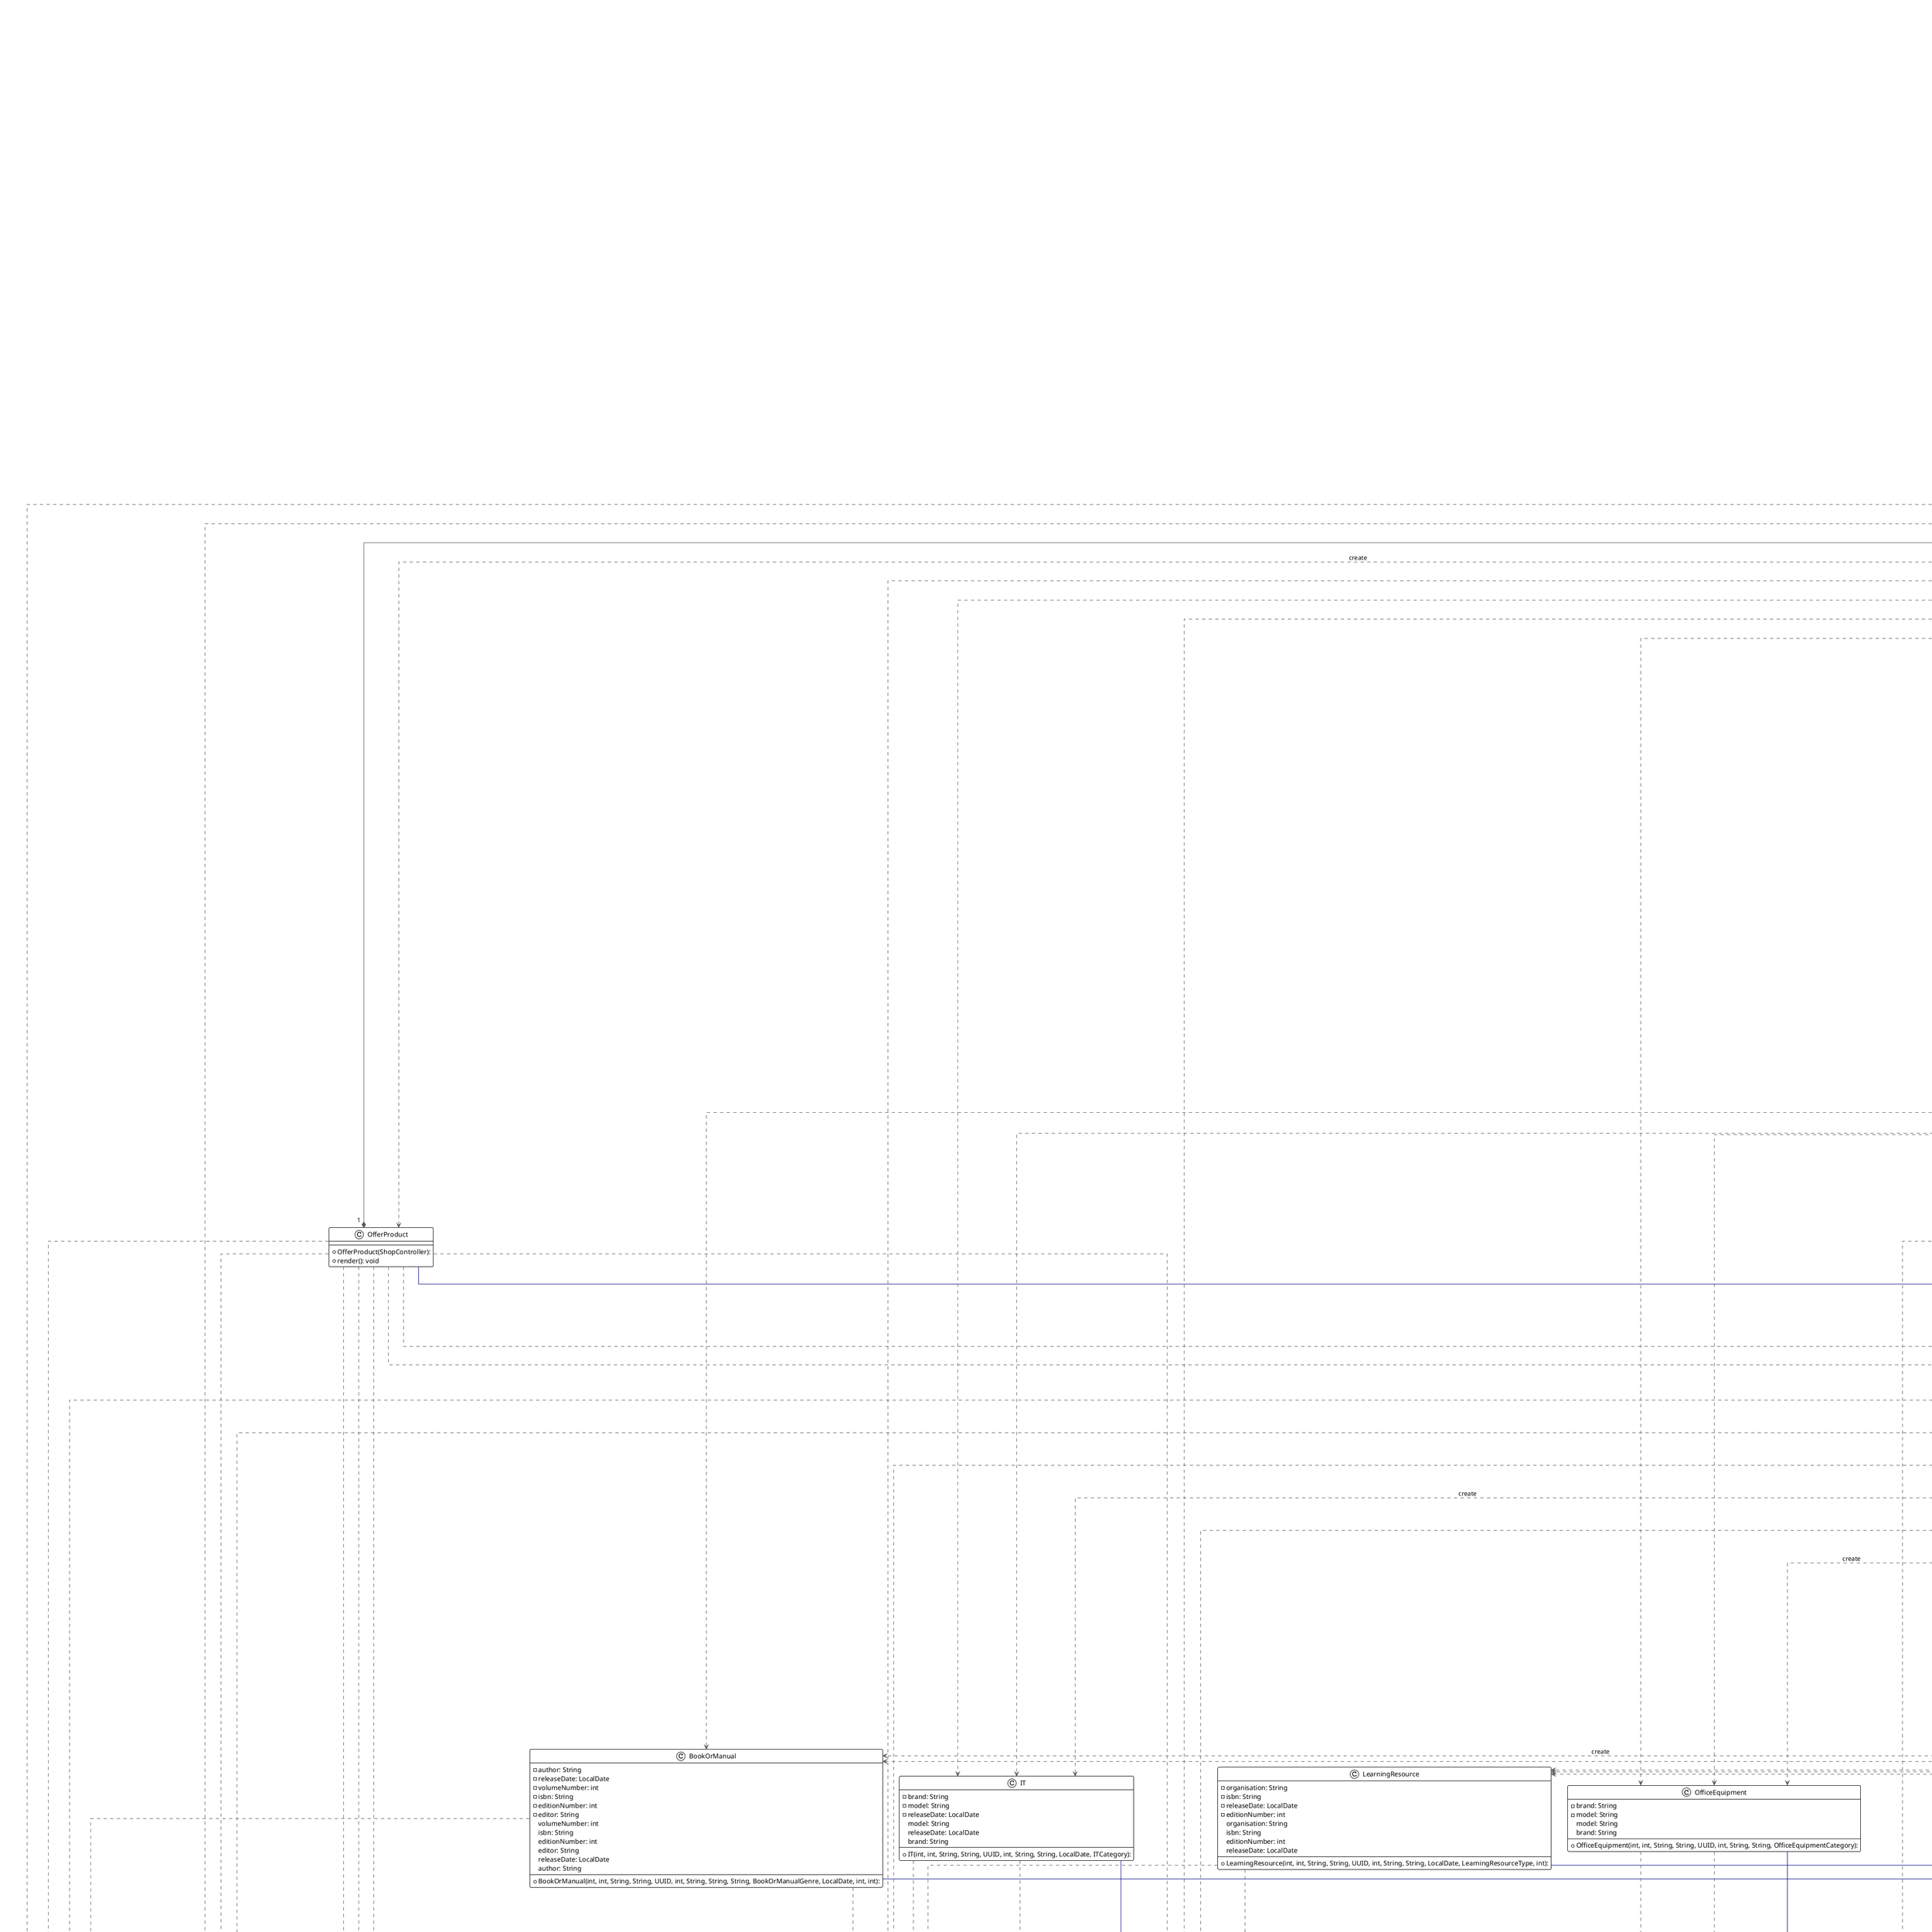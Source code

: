 @startuml

!theme plain
top to bottom direction
skinparam linetype ortho

class AccountCreationOptions {
  + AccountCreationOptions(AuthenticationController): 
  + render(): void
}
class AuthenticationController {
  + AuthenticationController(ViewRenderer, AuthenticationModel): 
  + isCorrectPassword(UUID, String): boolean
  + handleAccountCreationOptions(): void
  + loginSeller(String, String): OperationResult
  + handleLogin(): void
  + loginBuyer(String, String): OperationResult
  + quitApplication(): void
  + handleSellerCreation(): void
  + createNewBuyer(String, String, String, String, String, String, String): OperationResult
  + handleBuyerCreation(): void
  + createNewSeller(String, String, String, String, String): OperationResult
}
class AuthenticationModel {
  + AuthenticationModel(Database): 
  + isBuyerNameAvailable(String): boolean
  + registerNewBuyer(String, String, String, String, String, String, String): OperationResult
  + authenticateBuyer(String, String): OperationResult
  + isSellerNameAvailable(String): boolean
  + authenticateSeller(String, String): OperationResult
  + registerNewSeller(String, String, String, String, String): OperationResult
  + isCorrectPassword(UUID, String): boolean
}
class BookOrManual {
  + BookOrManual(int, int, String, String, UUID, int, String, String, String, BookOrManualGenre, LocalDate, int, int): 
  - author: String
  - releaseDate: LocalDate
  - volumeNumber: int
  - isbn: String
  - editionNumber: int
  - editor: String
   volumeNumber: int
   isbn: String
   editionNumber: int
   editor: String
   releaseDate: LocalDate
   author: String
}
class BookOrManualDisplay {
  + BookOrManualDisplay(UUID, ShopController): 
  + render(): void
}
enum BookOrManualGenre << enumeration >> {
  - BookOrManualGenre(String): 
  + valueOf(String): BookOrManualGenre
  + values(): BookOrManualGenre[]
  + toString(): String
}
class Buyer {
  + Buyer(String, int, String, String, String, String, String, int): 
  - lastName: String
  - firstName: String
  - username: String
  - fidelityPoints: int
   firstName: String
   lastName: String
   username: String
   fidelityPoints: int
}
class BuyerCreationForm {
  + BuyerCreationForm(AuthenticationController): 
  + render(): void
}
class BuyerMenu {
  + BuyerMenu(ProfileController, ShopController, TicketController): 
  + render(): void
}
class BuyerOrdersMenu {
  + BuyerOrdersMenu(ShopController, ProfileController): 
  + render(): void
  - displayOrder(Order): void
  - displayBuyerOrderActions(Order): void
}
class BuyerProfile {
  + BuyerProfile(ProfileController, AuthenticationController): 
  + render(): void
}
class BuyersDisplay {
  + BuyersDisplay(ProfileController, List<Buyer>): 
  + render(): void
}
class Cart {
  + Cart(ShopController): 
  + render(): void
}
class CartProduct {
  + CartProduct(UUID, UUID, int): 
  - productId: UUID
  - buyerId: UUID
  - quantity: int
   productId: UUID
   quantity: int
   buyerId: UUID
}
class Client {
  + Client(): 
  + main(String[]): void
}
class ClientTest {
  + ClientTest(): 
  + testMethod(): void
}
enum DataMap << enumeration >> {
  - DataMap(String): 
  - filename: String
  + valueOf(String): DataMap
  + values(): DataMap[]
   filename: String
}
interface Database << interface >> {
  + add(DataMap, List<T>): boolean
  + update(DataMap, Consumer<T>, Predicate<T>): boolean
  + update(DataMap, Consumer<T>, UUID): boolean
  + add(DataMap, T): boolean
  + get(DataMap, Predicate<T>): List<T>
  + remove(DataMap, UUID): boolean
  + remove(DataMap, Predicate<T>): boolean
  + get(DataMap, UUID): T
}
class DatabaseObject {
  + DatabaseObject(): 
  - id: UUID
  + equals(Object): boolean
  + hashCode(): int
   id: UUID
}
entity DynamicMenuItem << record >> {
  + DynamicMenuItem(String, Runnable, Supplier<Boolean>): 
  + name(): String
  + action(): Runnable
  + displayCondition(): Supplier<Boolean>
}
class IT {
  + IT(int, int, String, String, UUID, int, String, String, LocalDate, ITCategory): 
  - brand: String
  - model: String
  - releaseDate: LocalDate
   model: String
   releaseDate: LocalDate
   brand: String
}
enum ITCategory << enumeration >> {
  - ITCategory(String): 
  + valueOf(String): ITCategory
  + values(): ITCategory[]
  + toString(): String
}
class ITProductDisplay {
  + ITProductDisplay(UUID, ShopController): 
  + render(): void
}
class JavaSerializedDatabase {
  + JavaSerializedDatabase(): 
  + add(DataMap, List<T>): boolean
  # save(T, String): void
  # load(String): T
  + add(DataMap, T): boolean
  + update(DataMap, Consumer<T>, Predicate<T>): boolean
  + remove(DataMap, Predicate<T>): boolean
  + get(DataMap, UUID): T
  + update(DataMap, Consumer<T>, UUID): boolean
  + get(DataMap, Predicate<T>): List<T>
  + remove(DataMap, UUID): boolean
}
class LearningResource {
  + LearningResource(int, int, String, String, UUID, int, String, String, LocalDate, LearningResourceType, int): 
  - organisation: String
  - isbn: String
  - releaseDate: LocalDate
  - editionNumber: int
   organisation: String
   isbn: String
   editionNumber: int
   releaseDate: LocalDate
}
class LearningResourceDisplay {
  + LearningResourceDisplay(UUID, ShopController): 
  + render(): void
}
enum LearningResourceType << enumeration >> {
  - LearningResourceType(String): 
  + valueOf(String): LearningResourceType
  + values(): LearningResourceType[]
  + toString(): String
}
class Like {
  + Like(UUID, UUID, LikeType): 
  - likeType: LikeType
  - likedEntityId: UUID
  - userId: UUID
   likeType: LikeType
   likedEntityId: UUID
   userId: UUID
}
enum LikeType << enumeration >> {
  + LikeType(): 
  + valueOf(String): LikeType
  + values(): LikeType[]
}
class LoginForm {
  + LoginForm(AuthenticationController): 
  + render(): void
}
class MainMenu {
  + MainMenu(AuthenticationController): 
  + render(): void
}
class Notification {
  + Notification(UUID, String, String): 
  - content: String
  - userId: UUID
  - title: String
   content: String
   title: String
   userId: UUID
}
class OfferProduct {
  + OfferProduct(ShopController): 
  + render(): void
}
class OfficeEquipment {
  + OfficeEquipment(int, int, String, String, UUID, int, String, String, OfficeEquipmentCategory): 
  - brand: String
  - model: String
   model: String
   brand: String
}
enum OfficeEquipmentCategory << enumeration >> {
  - OfficeEquipmentCategory(String): 
  + toString(): String
  + valueOf(String): OfficeEquipmentCategory
  + values(): OfficeEquipmentCategory[]
}
class OfficeEquipmentDisplay {
  + OfficeEquipmentDisplay(UUID, ShopController): 
  + render(): void
}
entity OperationResult << record >> {
  + OperationResult(boolean, String): 
  - isValid: boolean
  + message(): String
   isValid: boolean
}
class Order {
  + Order(ArrayList<Tuple<Product, Integer>>, int, int, PaymentMethod, String, String, String, String, String, String, YearMonth, String, UUID, UUID): 
  - fidelityPointsEarned: int
  - email: String
  - buyerId: UUID
  - address: String
  - shipment: Shipment
  - paymentMethod: PaymentMethod
  - state: OrderState
  - creditCardName: String
  - orderDate: LocalDate
  - phone: String
  - creditCardExp: YearMonth
  - creditCardSecretDigits: String
  - totalCost: int
  - sellerId: UUID
  - billingAddress: String
  - products: ArrayList<Tuple<Product, Integer>>
  - creditCardNumber: String
   phone: String
   shipment: Shipment
   address: String
   sellerId: UUID
   email: String
   creditCardExp: YearMonth
   creditCardSecretDigits: String
   creditCardNumber: String
   fidelityPointsEarned: int
   orderDate: LocalDate
   totalCost: int
   paymentMethod: PaymentMethod
   creditCardName: String
   billingAddress: String
   products: ArrayList<Tuple<Product, Integer>>
   state: OrderState
   buyerId: UUID
}
class OrderPlacement {
  + OrderPlacement(ShopController, ProfileController): 
  + render(): void
}
enum OrderState << enumeration >> {
  - OrderState(String): 
  + valueOf(String): OrderState
  + values(): OrderState[]
  + toString(): String
   options: ArrayList<String>
}
enum OrderState << enumeration >> {
  - OrderState(String): 
  + valueOf(String): OrderState
  + toString(): String
  + values(): OrderState[]
   options: ArrayList<String>
}
class PaymentMethod {
  + PaymentMethod(int, int, int): 
  - moneyUsed: int
  - fidelityPointsUsed: int
  - returnMoneyUsed: int
   returnMoneyUsed: int
   moneyUsed: int
   fidelityPointsUsed: int
}
class PendingSellerOrders {
  + PendingSellerOrders(ShopController, ProfileController): 
  + render(): void
  - displayOrder(Order): void
  + displayOrderShipmentMenu(Order): void
}
class Product {
  + Product(int, int, String, String, ProductCategory, Enum<?>, UUID, int): 
  - quantity: int
  - commercializationDate: LocalDate
  - likes: int
  - promoEndDate: LocalDate
  - category: ProductCategory
  - description: String
  - promoDiscount: int
  - promoFidelityPoints: int
  - price: int
  - sellerId: UUID
  - subCategory: Enum<?>
  - bonusFidelityPoints: int
  - title: String
  - rating: int
  + equals(Object): boolean
  + toString(): String
   description: String
   bonusFidelityPoints: int
   category: ProductCategory
   commercializationDate: LocalDate
   sellerId: UUID
   promoFidelityPoints: int
   promoDiscount: int
   likes: int
   promoEndDate: LocalDate
   price: int
   title: String
   rating: int
   subCategory: Enum<?>
   quantity: int
}
enum ProductCategory << enumeration >> {
  - ProductCategory(String, Class<Enum<?>>): 
  + toString(): String
  + values(): ProductCategory[]
  + valueOf(String): ProductCategory
   subOptions: ArrayList<String>
   enum: Class<Enum<?>>
   options: ArrayList<String>
}
class ProductDisplay {
  + ProductDisplay(UUID, ShopController): 
  + renderProductInfo(Product): void
  + renderProductActions(Product): void
}
class ProductReview {
  + ProductReview(UUID, ShopController): 
  + render(): void
}
class ProductReviews {
  + ProductReviews(UUID, ShopController, ProfileController): 
  + render(): void
}
class ProductSearch {
  + ProductSearch(ShopController): 
  + render(): void
}
class ProductsMenu {
  + ProductsMenu(UUID, ShopController): 
  + render(): void
}
class ProfileController {
  + ProfileController(ViewRenderer, ProfileModel, SocialModel): 
  + searchBuyerName(String): List<Buyer>
  + getBuyer(UUID): Buyer
  + searchBuyerEmail(String): List<Buyer>
  + searchSellerAddress(String): List<Seller>
  + searchSellerName(String): List<Seller>
  + updateSeller(String, String, String, String, String): OperationResult
  + toggleFollowBuyer(UUID): OperationResult
  + displayBuyers(List<Buyer>): void
  + getReviewsByAuthor(UUID): List<Review>
  + searchBuyerPhone(String): List<Buyer>
  + getSeller(UUID): Seller
  + isLiked(UUID): boolean
  + getReviewLikesByBuyer(UUID): List<Like>
  + getProductLikesByBuyer(UUID): List<Like>
  + searchSellerPhone(String): List<Seller>
  + updateBuyer(String, String, String, String, String, String): OperationResult
  + toggleLikeSeller(UUID): OperationResult
  + logout(): void
  + displaySellerProfile(): void
  + searchSellerEmail(String): List<Seller>
  + displaySellers(List<Seller>): void
  + displayUserFinder(): void
  + displayBuyerProfile(): void
  + isLiked(UUID, UUID): boolean
   buyer: Buyer
   seller: Seller
}
class ProfileModel {
  + ProfileModel(Database): 
  + searchBuyers(Predicate<Buyer>): List<Buyer>
  + updateBuyer(UUID, String, String, String, String, String, String): OperationResult
  + updateSeller(UUID, String, String, String, String, String): OperationResult
  + getBuyer(UUID): Buyer
  + searchSellers(Predicate<Seller>): List<Seller>
  + getSeller(UUID): Seller
  + logout(): void
}
class Review {
  + Review(UUID, UUID, String, int, LocalDate): 
  - rating: int
  - comment: String
  - reportedBy: UUID
  - likes: int
  - authorId: UUID
  - creationDate: LocalDate
  - productId: UUID
   comment: String
   creationDate: LocalDate
   likes: int
   reportedBy: UUID
   rating: int
   productId: UUID
   isReported: boolean
   authorId: UUID
}
class Seller {
  + Seller(String, int, String, String, String): 
  - name: String
   name: String
}
class SellerCreationForm {
  + SellerCreationForm(AuthenticationController): 
  + render(): void
}
class SellerMenu {
  + SellerMenu(ProfileController, ShopController, TicketController): 
  + render(): void
}
class SellerProfile {
  + SellerProfile(ProfileController, AuthenticationController): 
  + render(): void
}
class SellersDisplay {
  + SellersDisplay(ProfileController, ShopController, List<Seller>): 
  + render(): void
}
class Session {
  - Session(UUID, UserType): 
  - userType: UserType
  - userId: UUID
  + createSession(UUID, UserType): Session
  + clearSession(): void
   instance: Session
   userType: UserType
   userId: UUID
}
class Shipment {
  + Shipment(String, LocalDate, String): 
  - isDeliveryConfirmed: boolean
  - creationDate: LocalDate
  - trackingNumber: String
  - shippingCompany: String
  - expectedDeliveryDate: LocalDate
  + confirmDelivery(): void
   creationDate: LocalDate
   expectedDeliveryDate: LocalDate
   shippingCompany: String
   trackingNumber: String
   isDeliveryConfirmed: boolean
}
class ShopController {
  + ShopController(ViewRenderer, ShopModel, ProfileModel, SocialModel): 
  + displayProductSearch(): void
  + getSellerOrders(UUID): List<Order>
  + submitNewStationeryArticle(int, int, String, String, int, String, String, StationeryArticleCategory): OperationResult
  + searchProductsBySeller(UUID): List<Product>
  + displayProduct(Product): void
  + submitNewBookOrManual(int, int, String, String, int, String, String, String, BookOrManualGenre, LocalDate, int, int): OperationResult
  + getSeller(UUID): Seller
  + getProductReviewByUser(UUID): Review
  + getProduct(Class<T>, UUID): T
  + submitNewLearningResource(int, int, String, String, int, String, String, LocalDate, LearningResourceType, int): OperationResult
  + shipOrder(UUID, String, String, LocalDate): OperationResult
  + validateQuantity(UUID, int): OperationResult
  + confirmDelivery(UUID): OperationResult
  + addToCart(UUID, int): OperationResult
  + displayCart(): void
  + removeFromCart(UUID, int): OperationResult
  + displayPendingSellerOrders(): void
  + createOrder(String, String, String, String, String, String, YearMonth, String, int): OperationResult
  + cancelOrder(UUID): OperationResult
  + displayProductReview(UUID): void
  + getProducts(ProductCategory, Enum<?>, UUID): List<Product>
  + displayOfferProduct(): void
  + displayOrderPlacement(): void
  + displayReviews(UUID): void
  + displayProducts(UUID): void
  + getProductReviews(UUID): List<Review>
  + displayBuyerOrdersMenu(): void
  + submitNewOfficeEquipment(int, int, String, String, int, String, String, OfficeEquipmentCategory): OperationResult
  + submitNewITProduct(int, int, String, String, int, String, String, LocalDate, ITCategory): OperationResult
  + emptyCart(): OperationResult
  + searchProductsTitleDescription(String): List<Product>
  + addReview(UUID, String, int): OperationResult
  + toggleLike(UUID): OperationResult
  + calculateNewCost(int, int): Tuple<Integer, Integer>
   pendingSellerOrders: List<Order>
   buyerOrders: List<Order>
   cart: List<Tuple<CartProduct, Product>>
}
class ShopModel {
  + ShopModel(Database): 
  + confirmDelivery(UUID): OperationResult
  + validateQuantity(UUID, int): OperationResult
  + createNewLearningResource(UUID, int, int, String, String, int, String, String, LocalDate, LearningResourceType, int): OperationResult
  + createOrders(UUID, String, String, String, String, String, String, YearMonth, String, int): OperationResult
  + getOrders(UUID, UUID): List<Order>
  + costAfterFidelityPoints(int, int): Tuple<Integer, Integer>
  + getOrders(Predicate<Order>): List<Order>
  + shipOrder(UUID, String, String, LocalDate): OperationResult
  + createNewBookOrManual(UUID, int, int, String, String, int, String, String, String, BookOrManualGenre, LocalDate, int, int): OperationResult
  + createNewStationeryArticle(UUID, int, int, String, String, int, String, String, StationeryArticleCategory): OperationResult
  + getCart(UUID): List<Tuple<CartProduct, Product>>
  + cancelOrder(UUID): OperationResult
  + getProducts(ProductCategory, Enum<?>, UUID): List<Product>
  + createNewOfficeEquipment(UUID, int, int, String, String, int, String, String, OfficeEquipmentCategory): OperationResult
  + createNewITProduct(UUID, int, int, String, String, int, String, String, LocalDate, ITCategory): OperationResult
  + emptyCart(UUID): OperationResult
  + getProduct(Class<T>, UUID): T
  + searchProducts(Predicate<Product>): List<Product>
  + removeFromCart(UUID, int): OperationResult
  - validateQuantity(Product, int): OperationResult
  + addToCart(UUID, UUID, int): OperationResult
   products: List<Product>
}
class SocialModel {
  + SocialModel(Database): 
  + isLiked(UUID, UUID): boolean
  + getLikes(UUID, UUID, LikeType): List<Like>
  - updateProductRating(UUID): void
  + toggleLikeSeller(UUID): OperationResult
  + toggleLikeReview(UUID): OperationResult
  + addReview(UUID, UUID, String, int): OperationResult
  + toggleLikeProduct(UUID): OperationResult
  + getReviewsByProduct(UUID): List<Review>
  + toggleFollowBuyer(UUID): OperationResult
  + getReviewsByAuthor(UUID): List<Review>
  + getReview(UUID, UUID): Review
}
class StationeryArticle {
  + StationeryArticle(int, int, String, String, UUID, int, String, String, StationeryArticleCategory): 
  - brand: String
  - model: String
   model: String
   brand: String
}
enum StationeryArticleCategory << enumeration >> {
  - StationeryArticleCategory(String): 
  + toString(): String
  + valueOf(String): StationeryArticleCategory
  + values(): StationeryArticleCategory[]
}
class StationeryArticleDisplay {
  + StationeryArticleDisplay(UUID, ShopController): 
  + render(): void
}
class Ticket {
  + Ticket(String, Order, ArrayList<Tuple<Product, Integer>>, TicketCause, TicketState, UUID, UUID): 
  - cause: TicketCause
  - replacementShipment: Shipment
  - id: UUID
  - problemDescription: String
  - buyerId: UUID
  - order: Order
  - state: TicketState
  - returnShipment: Shipment
  - sellerId: UUID
  - replacementProductDescription: String
  - creationDate: LocalDate
  - suggestedSolution: String
  - products: ArrayList<Tuple<Product, Integer>>
  + updateState(): void
  + equals(Object): boolean
   replacementShipment: Shipment
   suggestedSolution: String
   id: UUID
   sellerId: UUID
   order: Order
   problemDescription: String
   state: TicketState
   creationDate: LocalDate
   replacementProductDescription: String
   cause: TicketCause
   returnShipment: Shipment
   products: ArrayList<Tuple<Product, Integer>>
   buyerId: UUID
}
enum TicketCause << enumeration >> {
  - TicketCause(String): 
  + valueOf(String): TicketCause
  + toString(): String
  + values(): TicketCause[]
}
class TicketController {
  + TicketController(ViewRenderer, TicketingModel): 
  + createReturnShipment(UUID, String, LocalDate, String): OperationResult
  + displayTickets(): void
  + createReplacementShipment(UUID, String, LocalDate, String): OperationResult
  + displayTicket(UUID): void
  + getTicket(UUID): Ticket
   tickets: List<Ticket>
}
class TicketDisplay {
  + TicketDisplay(UUID, TicketController, ProfileController): 
  + displayTicket(Ticket): void
  + render(): void
}
enum TicketState << enumeration >> {
  - TicketState(String): 
  + values(): TicketState[]
  + valueOf(String): TicketState
  + toString(): String
}
class TicketingModel {
  + TicketingModel(Database): 
  + getTickets(Predicate<Ticket>): List<Ticket>
  + getTicket(UUID): Ticket
  + createReplacementShipment(UUID, String, LocalDate, String): OperationResult
  + createReturnShipment(UUID, String, LocalDate, String): OperationResult
}
class TicketsMenu {
  + TicketsMenu(TicketController, ProfileController): 
  + render(): void
}
class Tuple<A, B> {
  + Tuple(A, B): 
}
class UniShop {
  - UniShop(): 
  - renderer: ViewRenderer
  - authController: AuthenticationController
  - profileController: ProfileController
  - shopController: ShopController
  - profile: ProfileModel
  - ticketController: TicketController
  - auth: AuthenticationModel
   instance: UniShop
   shopController: ShopController
   renderer: ViewRenderer
   auth: AuthenticationModel
   profileController: ProfileController
   profile: ProfileModel
   authController: AuthenticationController
   ticketController: TicketController
}
class User {
  + User(String, int, String, String): 
  - email: String
  - address: String
  - passwordHash: int
  - likes: int
  - phoneNumber: String
   likes: int
   passwordHash: int
   address: String
   email: String
   phoneNumber: String
}
class UserFinder {
  + UserFinder(ProfileController): 
  - findBuyer(): void
  + render(): void
  - findSeller(): void
}
enum UserType << enumeration >> {
  + UserType(): 
  + valueOf(String): UserType
  + values(): UserType[]
}
class Utils {
  + Utils(): 
  + prettify(String): String
  + prettyPromptBool(String): boolean
  + prettyPromptCurrency(String): int
  + prettyMenu(String, String[]): int
  + waitForKey(): void
  # prettyMenuT(String, ArrayList<T>): T
  + prettyPrompt(String, Function<String, OperationResult>): String
  # prettyMenu(String, ArrayList<ArrayList<String>>, String): int
  + prettyPromptInt(String, Function<Integer, OperationResult>): int
  + validateISBN(String): OperationResult
  + validateNumberRange(int, int, int): OperationResult
  + prettyPaginationMenu(List<T>, int, String, Consumer<T>, Function<T, String>, Consumer<T>): void
  + quit(): void
  + formatMoney(int): String
  + validateName(String): OperationResult
  + clearConsole(): void
  + validateBonusFidelityPoints(int, int): OperationResult
  + validateEmail(String): OperationResult
  + prettyMenu(String, Class<T>): T
  + prettyDynamicMenu(String, String, ArrayList<DynamicMenuItem>, Runnable): void
  + prettyPromptInt(String): int
  + prettyPrompt(String): String
  + validatePhoneNumber(String): OperationResult
  + prettyMenu(String, ArrayList<String>): int
  + prettyPromptDate(String): LocalDate
  + validateNotEmpty(String): OperationResult
}
class UtilsTest {
  + UtilsTest(): 
  + testPrettify(): void
}
class View {
  + View(): 
  + render(): void
}
class ViewRenderer {
  + ViewRenderer(): 
  + addNextView(View, boolean): void
  + clearViewHistory(): void
  + renderViews(): void
}

AccountCreationOptions    "1" *-[#595959,plain]-> "authController\n1" AuthenticationController  
AccountCreationOptions     -[#000082,plain]-^  View                      
AuthenticationController  "1" *-[#595959,plain]-> "authModel\n1" AuthenticationModel       
AuthenticationController   -[#595959,dashed]->  OperationResult           
AuthenticationController  "1" *-[#595959,plain]-> "renderer\n1" ViewRenderer              
AuthenticationModel        -[#595959,dashed]->  Buyer                     : "«create»"
AuthenticationModel        -[#595959,dashed]->  DataMap                   
AuthenticationModel       "1" *-[#595959,plain]-> "db\n1" Database                  
AuthenticationModel        -[#595959,dashed]->  DatabaseObject            
AuthenticationModel        -[#595959,dashed]->  OperationResult           : "«create»"
AuthenticationModel        -[#595959,dashed]->  Seller                    : "«create»"
AuthenticationModel        -[#595959,dashed]->  Session                   
AuthenticationModel        -[#595959,dashed]->  User                      
AuthenticationModel        -[#595959,dashed]->  UserType                  
BookOrManual               -[#595959,dashed]->  BookOrManualGenre         
BookOrManual               -[#000082,plain]-^  Product                   
BookOrManual               -[#595959,dashed]->  ProductCategory           
BookOrManualDisplay        -[#595959,dashed]->  BookOrManual              
BookOrManualDisplay        -[#000082,plain]-^  ProductDisplay            
BookOrManualDisplay        -[#595959,dashed]->  ShopController            
BookOrManualDisplay        -[#595959,dashed]->  Utils                     
Buyer                      -[#595959,dashed]->  Buyer                     
Buyer                      -[#000082,plain]-^  User                      
BuyerCreationForm         "1" *-[#595959,plain]-> "authController\n1" AuthenticationController  
BuyerCreationForm          -[#000082,plain]-^  View                      
BuyerMenu                 "1" *-[#595959,plain]-> "profileController\n1" ProfileController         
BuyerMenu                 "1" *-[#595959,plain]-> "shopController\n1" ShopController            
BuyerMenu                 "1" *-[#595959,plain]-> "ticketController\n1" TicketController          
BuyerMenu                  -[#000082,plain]-^  View                      
BuyerOrdersMenu            -[#595959,dashed]->  BuyerOrdersMenu           
BuyerOrdersMenu            -[#595959,dashed]->  DatabaseObject            
BuyerOrdersMenu            -[#595959,dashed]->  DynamicMenuItem           : "«create»"
BuyerOrdersMenu            -[#595959,dashed]->  OperationResult           
BuyerOrdersMenu            -[#595959,dashed]->  Order                     
BuyerOrdersMenu            -[#595959,dashed]->  OrderState                
BuyerOrdersMenu            -[#595959,dashed]->  PaymentMethod             
BuyerOrdersMenu            -[#595959,dashed]->  Product                   
BuyerOrdersMenu           "1" *-[#595959,plain]-> "profileController\n1" ProfileController         
BuyerOrdersMenu            -[#595959,dashed]->  Seller                    
BuyerOrdersMenu            -[#595959,dashed]->  Shipment                  
BuyerOrdersMenu           "1" *-[#595959,plain]-> "shopController\n1" ShopController            
BuyerOrdersMenu            -[#595959,dashed]->  Utils                     
BuyerOrdersMenu            -[#000082,plain]-^  View                      
BuyerProfile              "1" *-[#595959,plain]-> "authController\n1" AuthenticationController  
BuyerProfile               -[#595959,dashed]->  Buyer                     
BuyerProfile               -[#595959,dashed]->  DatabaseObject            
BuyerProfile               -[#595959,dashed]->  OperationResult           
BuyerProfile              "1" *-[#595959,plain]-> "profileController\n1" ProfileController         
BuyerProfile               -[#595959,dashed]->  User                      
BuyerProfile               -[#595959,dashed]->  Utils                     
BuyerProfile               -[#000082,plain]-^  View                      
BuyersDisplay             "1" *-[#595959,plain]-> "buyerList\n*" Buyer                     
BuyersDisplay              -[#595959,dashed]->  DatabaseObject            
BuyersDisplay             "1" *-[#595959,plain]-> "profileController\n1" ProfileController         
BuyersDisplay              -[#595959,dashed]->  Utils                     
BuyersDisplay              -[#000082,plain]-^  View                      
Cart                       -[#595959,dashed]->  CartProduct               
Cart                       -[#595959,dashed]->  DatabaseObject            
Cart                       -[#595959,dashed]->  OperationResult           
Cart                       -[#595959,dashed]->  Product                   
Cart                      "1" *-[#595959,plain]-> "shopController\n1" ShopController            
Cart                       -[#595959,dashed]->  Tuple                     
Cart                       -[#595959,dashed]->  Utils                     
Cart                       -[#000082,plain]-^  View                      
CartProduct                -[#000082,plain]-^  DatabaseObject            
Database                   -[#595959,dashed]->  DataMap                   
DatabaseObject             -[#595959,dashed]->  DatabaseObject            
DynamicMenuItem            +-[#820000,plain]-  Utils                     
IT                         -[#595959,dashed]->  ITCategory                
IT                         -[#000082,plain]-^  Product                   
IT                         -[#595959,dashed]->  ProductCategory           
ITProductDisplay           -[#595959,dashed]->  IT                        
ITProductDisplay           -[#000082,plain]-^  ProductDisplay            
ITProductDisplay           -[#595959,dashed]->  ShopController            
ITProductDisplay           -[#595959,dashed]->  Utils                     
JavaSerializedDatabase     -[#595959,dashed]->  Client                    
JavaSerializedDatabase     -[#595959,dashed]->  DataMap                   
JavaSerializedDatabase     -[#008200,dashed]-^  Database                  
JavaSerializedDatabase     -[#595959,dashed]->  DatabaseObject            
JavaSerializedDatabase     -[#595959,dashed]->  JavaSerializedDatabase    
LearningResource           -[#595959,dashed]->  LearningResourceType      
LearningResource           -[#000082,plain]-^  Product                   
LearningResource           -[#595959,dashed]->  ProductCategory           
LearningResourceDisplay    -[#595959,dashed]->  LearningResource          
LearningResourceDisplay    -[#000082,plain]-^  ProductDisplay            
LearningResourceDisplay    -[#595959,dashed]->  ShopController            
LearningResourceDisplay    -[#595959,dashed]->  Utils                     
Like                       -[#000082,plain]-^  DatabaseObject            
Like                      "1" *-[#595959,plain]-> "likeType\n1" LikeType                  
LoginForm                 "1" *-[#595959,plain]-> "authController\n1" AuthenticationController  
LoginForm                  -[#000082,plain]-^  View                      
MainMenu                  "1" *-[#595959,plain]-> "authController\n1" AuthenticationController  
MainMenu                   -[#000082,plain]-^  View                      
Notification               -[#000082,plain]-^  DatabaseObject            
OfferProduct               -[#595959,dashed]->  BookOrManualGenre         
OfferProduct               -[#595959,dashed]->  ITCategory                
OfferProduct               -[#595959,dashed]->  LearningResourceType      
OfferProduct               -[#595959,dashed]->  OfficeEquipmentCategory   
OfferProduct               -[#595959,dashed]->  OperationResult           : "«create»"
OfferProduct               -[#595959,dashed]->  ProductCategory           
OfferProduct              "1" *-[#595959,plain]-> "shopController\n1" ShopController            
OfferProduct               -[#595959,dashed]->  StationeryArticleCategory 
OfferProduct               -[#595959,dashed]->  Utils                     
OfferProduct               -[#000082,plain]-^  View                      
OfficeEquipment            -[#595959,dashed]->  OfficeEquipmentCategory   
OfficeEquipment            -[#000082,plain]-^  Product                   
OfficeEquipment            -[#595959,dashed]->  ProductCategory           
OfficeEquipmentDisplay     -[#595959,dashed]->  OfficeEquipment           
OfficeEquipmentDisplay     -[#000082,plain]-^  ProductDisplay            
OfficeEquipmentDisplay     -[#595959,dashed]->  ShopController            
OfficeEquipmentDisplay     -[#595959,dashed]->  Utils                     
Order                      -[#000082,plain]-^  DatabaseObject            
Order                     "1" *-[#595959,plain]-> "state\n1" OrderState                
Order                     "1" *-[#595959,plain]-> "paymentMethod\n1" PaymentMethod             
Order                      -[#595959,dashed]->  Product                   
Order                     "1" *-[#595959,plain]-> "shipment\n1" Shipment                  
Order                     "1" *-[#595959,plain]-> "products\n*" Tuple                     
OrderPlacement             -[#595959,dashed]->  Buyer                     
OrderPlacement             -[#595959,dashed]->  CartProduct               
OrderPlacement             -[#595959,dashed]->  OperationResult           
OrderPlacement             -[#595959,dashed]->  Product                   
OrderPlacement            "1" *-[#595959,plain]-> "profileController\n1" ProfileController         
OrderPlacement            "1" *-[#595959,plain]-> "shopController\n1" ShopController            
OrderPlacement             -[#595959,dashed]->  Tuple                     
OrderPlacement             -[#595959,dashed]->  User                      
OrderPlacement             -[#595959,dashed]->  Utils                     
OrderPlacement             -[#000082,plain]-^  View                      
OrderState                 -[#595959,dashed]->  OrderState                
PendingSellerOrders        -[#595959,dashed]->  Buyer                     
PendingSellerOrders        -[#595959,dashed]->  DatabaseObject            
PendingSellerOrders        -[#595959,dashed]->  OperationResult           
PendingSellerOrders        -[#595959,dashed]->  Order                     
PendingSellerOrders        -[#595959,dashed]->  OrderState                
PendingSellerOrders        -[#595959,dashed]->  PaymentMethod             
PendingSellerOrders        -[#595959,dashed]->  PendingSellerOrders       
PendingSellerOrders        -[#595959,dashed]->  Product                   
PendingSellerOrders       "1" *-[#595959,plain]-> "profileController\n1" ProfileController         
PendingSellerOrders        -[#595959,dashed]->  Seller                    
PendingSellerOrders        -[#595959,dashed]->  Shipment                  
PendingSellerOrders       "1" *-[#595959,plain]-> "shopController\n1" ShopController            
PendingSellerOrders        -[#595959,dashed]->  Tuple                     
PendingSellerOrders        -[#595959,dashed]->  Utils                     
PendingSellerOrders        -[#000082,plain]-^  View                      
Product                    -[#000082,plain]-^  DatabaseObject            
Product                    -[#595959,dashed]->  Product                   
Product                   "1" *-[#595959,plain]-> "category\n1" ProductCategory           
ProductCategory            -[#595959,dashed]->  BookOrManualGenre         
ProductCategory            -[#595959,dashed]->  ITCategory                
ProductCategory            -[#595959,dashed]->  LearningResourceType      
ProductCategory            -[#595959,dashed]->  OfficeEquipmentCategory   
ProductCategory            -[#595959,dashed]->  ProductCategory           
ProductCategory            -[#595959,dashed]->  StationeryArticleCategory 
ProductDisplay             -[#595959,dashed]->  DatabaseObject            
ProductDisplay             -[#595959,dashed]->  OperationResult           
ProductDisplay             -[#595959,dashed]->  Product                   
ProductDisplay             -[#595959,dashed]->  Seller                    
ProductDisplay            "1" *-[#595959,plain]-> "shopController\n1" ShopController            
ProductDisplay             -[#595959,dashed]->  Utils                     
ProductDisplay             -[#000082,plain]-^  View                      
ProductReview              -[#595959,dashed]->  Review                    
ProductReview             "1" *-[#595959,plain]-> "shopController\n1" ShopController            
ProductReview              -[#595959,dashed]->  Utils                     
ProductReview              -[#000082,plain]-^  View                      
ProductReviews             -[#595959,dashed]->  Buyer                     
ProductReviews            "1" *-[#595959,plain]-> "profileController\n1" ProfileController         
ProductReviews             -[#595959,dashed]->  Review                    
ProductReviews            "1" *-[#595959,plain]-> "shopController\n1" ShopController            
ProductReviews             -[#595959,dashed]->  Utils                     
ProductReviews             -[#000082,plain]-^  View                      
ProductSearch              -[#595959,dashed]->  Product                   
ProductSearch             "1" *-[#595959,plain]-> "shopController\n1" ShopController            
ProductSearch              -[#595959,dashed]->  Utils                     
ProductSearch              -[#000082,plain]-^  View                      
ProductsMenu               -[#595959,dashed]->  Product                   
ProductsMenu               -[#595959,dashed]->  ProductCategory           
ProductsMenu              "1" *-[#595959,plain]-> "shopController\n1" ShopController            
ProductsMenu               -[#595959,dashed]->  Utils                     
ProductsMenu               -[#000082,plain]-^  View                      
ProfileController          -[#595959,dashed]->  Buyer                     
ProfileController          -[#595959,dashed]->  BuyerProfile              : "«create»"
ProfileController          -[#595959,dashed]->  BuyersDisplay             : "«create»"
ProfileController          -[#595959,dashed]->  Like                      
ProfileController          -[#595959,dashed]->  LikeType                  
ProfileController          -[#595959,dashed]->  MainMenu                  : "«create»"
ProfileController          -[#595959,dashed]->  OperationResult           
ProfileController         "1" *-[#595959,plain]-> "profileModel\n1" ProfileModel              
ProfileController          -[#595959,dashed]->  Review                    
ProfileController          -[#595959,dashed]->  Seller                    
ProfileController          -[#595959,dashed]->  SellerProfile             : "«create»"
ProfileController          -[#595959,dashed]->  SellersDisplay            : "«create»"
ProfileController          -[#595959,dashed]->  Session                   
ProfileController         "1" *-[#595959,plain]-> "socialModel\n1" SocialModel               
ProfileController          -[#595959,dashed]->  UniShop                   
ProfileController          -[#595959,dashed]->  User                      
ProfileController          -[#595959,dashed]->  UserFinder                : "«create»"
ProfileController         "1" *-[#595959,plain]-> "renderer\n1" ViewRenderer              
ProfileModel               -[#595959,dashed]->  Buyer                     
ProfileModel               -[#595959,dashed]->  DataMap                   
ProfileModel              "1" *-[#595959,plain]-> "db\n1" Database                  
ProfileModel               -[#595959,dashed]->  DatabaseObject            
ProfileModel               -[#595959,dashed]->  OperationResult           : "«create»"
ProfileModel               -[#595959,dashed]->  Seller                    
ProfileModel               -[#595959,dashed]->  Session                   
ProfileModel               -[#595959,dashed]->  User                      
Review                     -[#000082,plain]-^  DatabaseObject            
Seller                     -[#595959,dashed]->  Seller                    
Seller                     -[#000082,plain]-^  User                      
SellerCreationForm        "1" *-[#595959,plain]-> "authController\n1" AuthenticationController  
SellerCreationForm         -[#000082,plain]-^  View                      
SellerMenu                "1" *-[#595959,plain]-> "profileController\n1" ProfileController         
SellerMenu                "1" *-[#595959,plain]-> "shopController\n1" ShopController            
SellerMenu                "1" *-[#595959,plain]-> "ticketController\n1" TicketController          
SellerMenu                 -[#000082,plain]-^  View                      
SellerProfile             "1" *-[#595959,plain]-> "authController\n1" AuthenticationController  
SellerProfile              -[#595959,dashed]->  DatabaseObject            
SellerProfile              -[#595959,dashed]->  OperationResult           
SellerProfile             "1" *-[#595959,plain]-> "profileController\n1" ProfileController         
SellerProfile              -[#595959,dashed]->  Seller                    
SellerProfile              -[#595959,dashed]->  User                      
SellerProfile              -[#595959,dashed]->  Utils                     
SellerProfile              -[#000082,plain]-^  View                      
SellersDisplay             -[#595959,dashed]->  DatabaseObject            
SellersDisplay             -[#595959,dashed]->  OperationResult           
SellersDisplay             -[#595959,dashed]->  Product                   
SellersDisplay            "1" *-[#595959,plain]-> "profileController\n1" ProfileController         
SellersDisplay            "1" *-[#595959,plain]-> "sellerList\n*" Seller                    
SellersDisplay            "1" *-[#595959,plain]-> "shopController\n1" ShopController            
SellersDisplay             -[#595959,dashed]->  User                      
SellersDisplay             -[#595959,dashed]->  Utils                     
SellersDisplay             -[#000082,plain]-^  View                      
Session                    -[#595959,dashed]->  Session                   : "«create»"
Session                   "1" *-[#595959,plain]-> "_instance\n1" Session                   
Session                   "1" *-[#595959,plain]-> "userType\n1" UserType                  
ShopController             -[#595959,dashed]->  BookOrManual              
ShopController             -[#595959,dashed]->  BookOrManualDisplay       : "«create»"
ShopController             -[#595959,dashed]->  BookOrManualGenre         
ShopController             -[#595959,dashed]->  BuyerOrdersMenu           : "«create»"
ShopController             -[#595959,dashed]->  Cart                      : "«create»"
ShopController             -[#595959,dashed]->  CartProduct               
ShopController             -[#595959,dashed]->  DatabaseObject            
ShopController             -[#595959,dashed]->  IT                        
ShopController             -[#595959,dashed]->  ITCategory                
ShopController             -[#595959,dashed]->  ITProductDisplay          : "«create»"
ShopController             -[#595959,dashed]->  LearningResource          
ShopController             -[#595959,dashed]->  LearningResourceDisplay   : "«create»"
ShopController             -[#595959,dashed]->  LearningResourceType      
ShopController             -[#595959,dashed]->  OfferProduct              : "«create»"
ShopController             -[#595959,dashed]->  OfficeEquipment           
ShopController             -[#595959,dashed]->  OfficeEquipmentCategory   
ShopController             -[#595959,dashed]->  OfficeEquipmentDisplay    : "«create»"
ShopController             -[#595959,dashed]->  OperationResult           : "«create»"
ShopController             -[#595959,dashed]->  Order                     
ShopController             -[#595959,dashed]->  OrderPlacement            : "«create»"
ShopController             -[#595959,dashed]->  OrderState                
ShopController             -[#595959,dashed]->  PendingSellerOrders       : "«create»"
ShopController             -[#595959,dashed]->  Product                   
ShopController             -[#595959,dashed]->  ProductCategory           
ShopController             -[#595959,dashed]->  ProductReview             : "«create»"
ShopController             -[#595959,dashed]->  ProductReviews            : "«create»"
ShopController             -[#595959,dashed]->  ProductSearch             : "«create»"
ShopController             -[#595959,dashed]->  ProductsMenu              : "«create»"
ShopController            "1" *-[#595959,plain]-> "profileModel\n1" ProfileModel              
ShopController             -[#595959,dashed]->  Review                    
ShopController             -[#595959,dashed]->  Seller                    
ShopController             -[#595959,dashed]->  Session                   
ShopController            "1" *-[#595959,plain]-> "shopModel\n1" ShopModel                 
ShopController            "1" *-[#595959,plain]-> "socialModel\n1" SocialModel               
ShopController             -[#595959,dashed]->  StationeryArticle         
ShopController             -[#595959,dashed]->  StationeryArticleCategory 
ShopController             -[#595959,dashed]->  StationeryArticleDisplay  : "«create»"
ShopController             -[#595959,dashed]->  Tuple                     
ShopController             -[#595959,dashed]->  UniShop                   
ShopController            "1" *-[#595959,plain]-> "renderer\n1" ViewRenderer              
ShopModel                  -[#595959,dashed]->  BookOrManual              : "«create»"
ShopModel                  -[#595959,dashed]->  BookOrManualGenre         
ShopModel                  -[#595959,dashed]->  Buyer                     
ShopModel                  -[#595959,dashed]->  CartProduct               : "«create»"
ShopModel                  -[#595959,dashed]->  DataMap                   
ShopModel                 "1" *-[#595959,plain]-> "db\n1" Database                  
ShopModel                  -[#595959,dashed]->  DatabaseObject            
ShopModel                  -[#595959,dashed]->  IT                        : "«create»"
ShopModel                  -[#595959,dashed]->  ITCategory                
ShopModel                  -[#595959,dashed]->  LearningResource          : "«create»"
ShopModel                  -[#595959,dashed]->  LearningResourceType      
ShopModel                  -[#595959,dashed]->  Notification              : "«create»"
ShopModel                  -[#595959,dashed]->  OfficeEquipment           : "«create»"
ShopModel                  -[#595959,dashed]->  OfficeEquipmentCategory   
ShopModel                  -[#595959,dashed]->  OperationResult           : "«create»"
ShopModel                  -[#595959,dashed]->  Order                     : "«create»"
ShopModel                  -[#595959,dashed]->  OrderState                
ShopModel                  -[#595959,dashed]->  PaymentMethod             : "«create»"
ShopModel                  -[#595959,dashed]->  Product                   
ShopModel                  -[#595959,dashed]->  ProductCategory           
ShopModel                  -[#595959,dashed]->  Shipment                  : "«create»"
ShopModel                  -[#595959,dashed]->  ShopModel                 
ShopModel                  -[#595959,dashed]->  StationeryArticle         : "«create»"
ShopModel                  -[#595959,dashed]->  StationeryArticleCategory 
ShopModel                  -[#595959,dashed]->  Tuple                     : "«create»"
SocialModel                -[#595959,dashed]->  Buyer                     
SocialModel                -[#595959,dashed]->  DataMap                   
SocialModel               "1" *-[#595959,plain]-> "db\n1" Database                  
SocialModel                -[#595959,dashed]->  DatabaseObject            
SocialModel                -[#595959,dashed]->  Like                      : "«create»"
SocialModel                -[#595959,dashed]->  LikeType                  
SocialModel                -[#595959,dashed]->  OperationResult           : "«create»"
SocialModel                -[#595959,dashed]->  Product                   
SocialModel                -[#595959,dashed]->  Review                    : "«create»"
SocialModel                -[#595959,dashed]->  Seller                    
SocialModel                -[#595959,dashed]->  Session                   
SocialModel                -[#595959,dashed]->  SocialModel               
StationeryArticle          -[#000082,plain]-^  Product                   
StationeryArticle          -[#595959,dashed]->  ProductCategory           
StationeryArticle          -[#595959,dashed]->  StationeryArticleCategory 
StationeryArticleDisplay   -[#000082,plain]-^  ProductDisplay            
StationeryArticleDisplay   -[#595959,dashed]->  ShopController            
StationeryArticleDisplay   -[#595959,dashed]->  StationeryArticle         
StationeryArticleDisplay   -[#595959,dashed]->  Utils                     
Ticket                     -[#000082,plain]-^  DatabaseObject            
Ticket                    "1" *-[#595959,plain]-> "order\n1" Order                     
Ticket                     -[#595959,dashed]->  Product                   
Ticket                    "1" *-[#595959,plain]-> "returnShipment\n1" Shipment                  
Ticket                     -[#595959,dashed]->  Ticket                    
Ticket                    "1" *-[#595959,plain]-> "cause\n1" TicketCause               
Ticket                    "1" *-[#595959,plain]-> "state\n1" TicketState               
Ticket                    "1" *-[#595959,plain]-> "products\n*" Tuple                     
TicketController           -[#595959,dashed]->  OperationResult           
TicketController           -[#595959,dashed]->  Session                   
TicketController           -[#595959,dashed]->  Ticket                    
TicketController           -[#595959,dashed]->  TicketDisplay             : "«create»"
TicketController          "1" *-[#595959,plain]-> "ticketModel\n1" TicketingModel            
TicketController           -[#595959,dashed]->  TicketsMenu               : "«create»"
TicketController           -[#595959,dashed]->  UniShop                   
TicketController           -[#595959,dashed]->  UserType                  
TicketController          "1" *-[#595959,plain]-> "renderer\n1" ViewRenderer              
TicketDisplay              -[#595959,dashed]->  Buyer                     
TicketDisplay              -[#595959,dashed]->  OperationResult           
TicketDisplay              -[#595959,dashed]->  Order                     
TicketDisplay             "1" *-[#595959,plain]-> "profileController\n1" ProfileController         
TicketDisplay              -[#595959,dashed]->  Seller                    
TicketDisplay              -[#595959,dashed]->  Shipment                  
TicketDisplay              -[#595959,dashed]->  Ticket                    
TicketDisplay             "1" *-[#595959,plain]-> "ticketController\n1" TicketController          
TicketDisplay              -[#595959,dashed]->  TicketDisplay             
TicketDisplay              -[#595959,dashed]->  TicketState               
TicketDisplay              -[#595959,dashed]->  Utils                     
TicketDisplay              -[#000082,plain]-^  View                      
TicketingModel             -[#595959,dashed]->  DataMap                   
TicketingModel            "1" *-[#595959,plain]-> "db\n1" Database                  
TicketingModel             -[#595959,dashed]->  OperationResult           : "«create»"
TicketingModel             -[#595959,dashed]->  Shipment                  : "«create»"
TicketingModel             -[#595959,dashed]->  Ticket                    
TicketingModel             -[#595959,dashed]->  TicketingModel            
TicketsMenu                -[#595959,dashed]->  Buyer                     
TicketsMenu                -[#595959,dashed]->  Order                     
TicketsMenu               "1" *-[#595959,plain]-> "profileController\n1" ProfileController         
TicketsMenu                -[#595959,dashed]->  Seller                    
TicketsMenu                -[#595959,dashed]->  Ticket                    
TicketsMenu               "1" *-[#595959,plain]-> "ticketController\n1" TicketController          
TicketsMenu                -[#595959,dashed]->  Utils                     
TicketsMenu                -[#000082,plain]-^  View                      
UniShop                   "1" *-[#595959,plain]-> "authController\n1" AuthenticationController  
UniShop                    -[#595959,dashed]->  AuthenticationController  : "«create»"
UniShop                    -[#595959,dashed]->  AuthenticationModel       : "«create»"
UniShop                   "1" *-[#595959,plain]-> "auth\n1" AuthenticationModel       
UniShop                   "1" *-[#595959,plain]-> "db\n1" Database                  
UniShop                    -[#595959,dashed]->  JavaSerializedDatabase    : "«create»"
UniShop                    -[#595959,dashed]->  MainMenu                  : "«create»"
UniShop                   "1" *-[#595959,plain]-> "profileController\n1" ProfileController         
UniShop                    -[#595959,dashed]->  ProfileController         : "«create»"
UniShop                   "1" *-[#595959,plain]-> "profile\n1" ProfileModel              
UniShop                    -[#595959,dashed]->  ProfileModel              : "«create»"
UniShop                    -[#595959,dashed]->  ShopController            : "«create»"
UniShop                   "1" *-[#595959,plain]-> "shopController\n1" ShopController            
UniShop                    -[#595959,dashed]->  ShopModel                 : "«create»"
UniShop                   "1" *-[#595959,plain]-> "shop\n1" ShopModel                 
UniShop                    -[#595959,dashed]->  SocialModel               : "«create»"
UniShop                   "1" *-[#595959,plain]-> "social\n1" SocialModel               
UniShop                    -[#595959,dashed]->  TicketController          : "«create»"
UniShop                   "1" *-[#595959,plain]-> "ticketController\n1" TicketController          
UniShop                   "1" *-[#595959,plain]-> "ticketing\n1" TicketingModel            
UniShop                    -[#595959,dashed]->  TicketingModel            : "«create»"
UniShop                   "1" *-[#595959,plain]-> "_instance\n1" UniShop                   
UniShop                    -[#595959,dashed]->  UniShop                   : "«create»"
UniShop                   "1" *-[#595959,plain]-> "renderer\n1" ViewRenderer              
UniShop                    -[#595959,dashed]->  ViewRenderer              : "«create»"
User                       -[#000082,plain]-^  DatabaseObject            
UserFinder                 -[#595959,dashed]->  Buyer                     
UserFinder                "1" *-[#595959,plain]-> "profileController\n1" ProfileController         
UserFinder                 -[#595959,dashed]->  Seller                    
UserFinder                 -[#595959,dashed]->  UserFinder                
UserFinder                 -[#595959,dashed]->  Utils                     
UserFinder                 -[#000082,plain]-^  View                      
Utils                      -[#595959,dashed]->  OperationResult           
ViewRenderer              "1" *-[#595959,plain]-> "viewHistory\n*" Tuple                     
ViewRenderer              "1" *-[#595959,plain]-> "nextView\n1" View                      
@enduml
